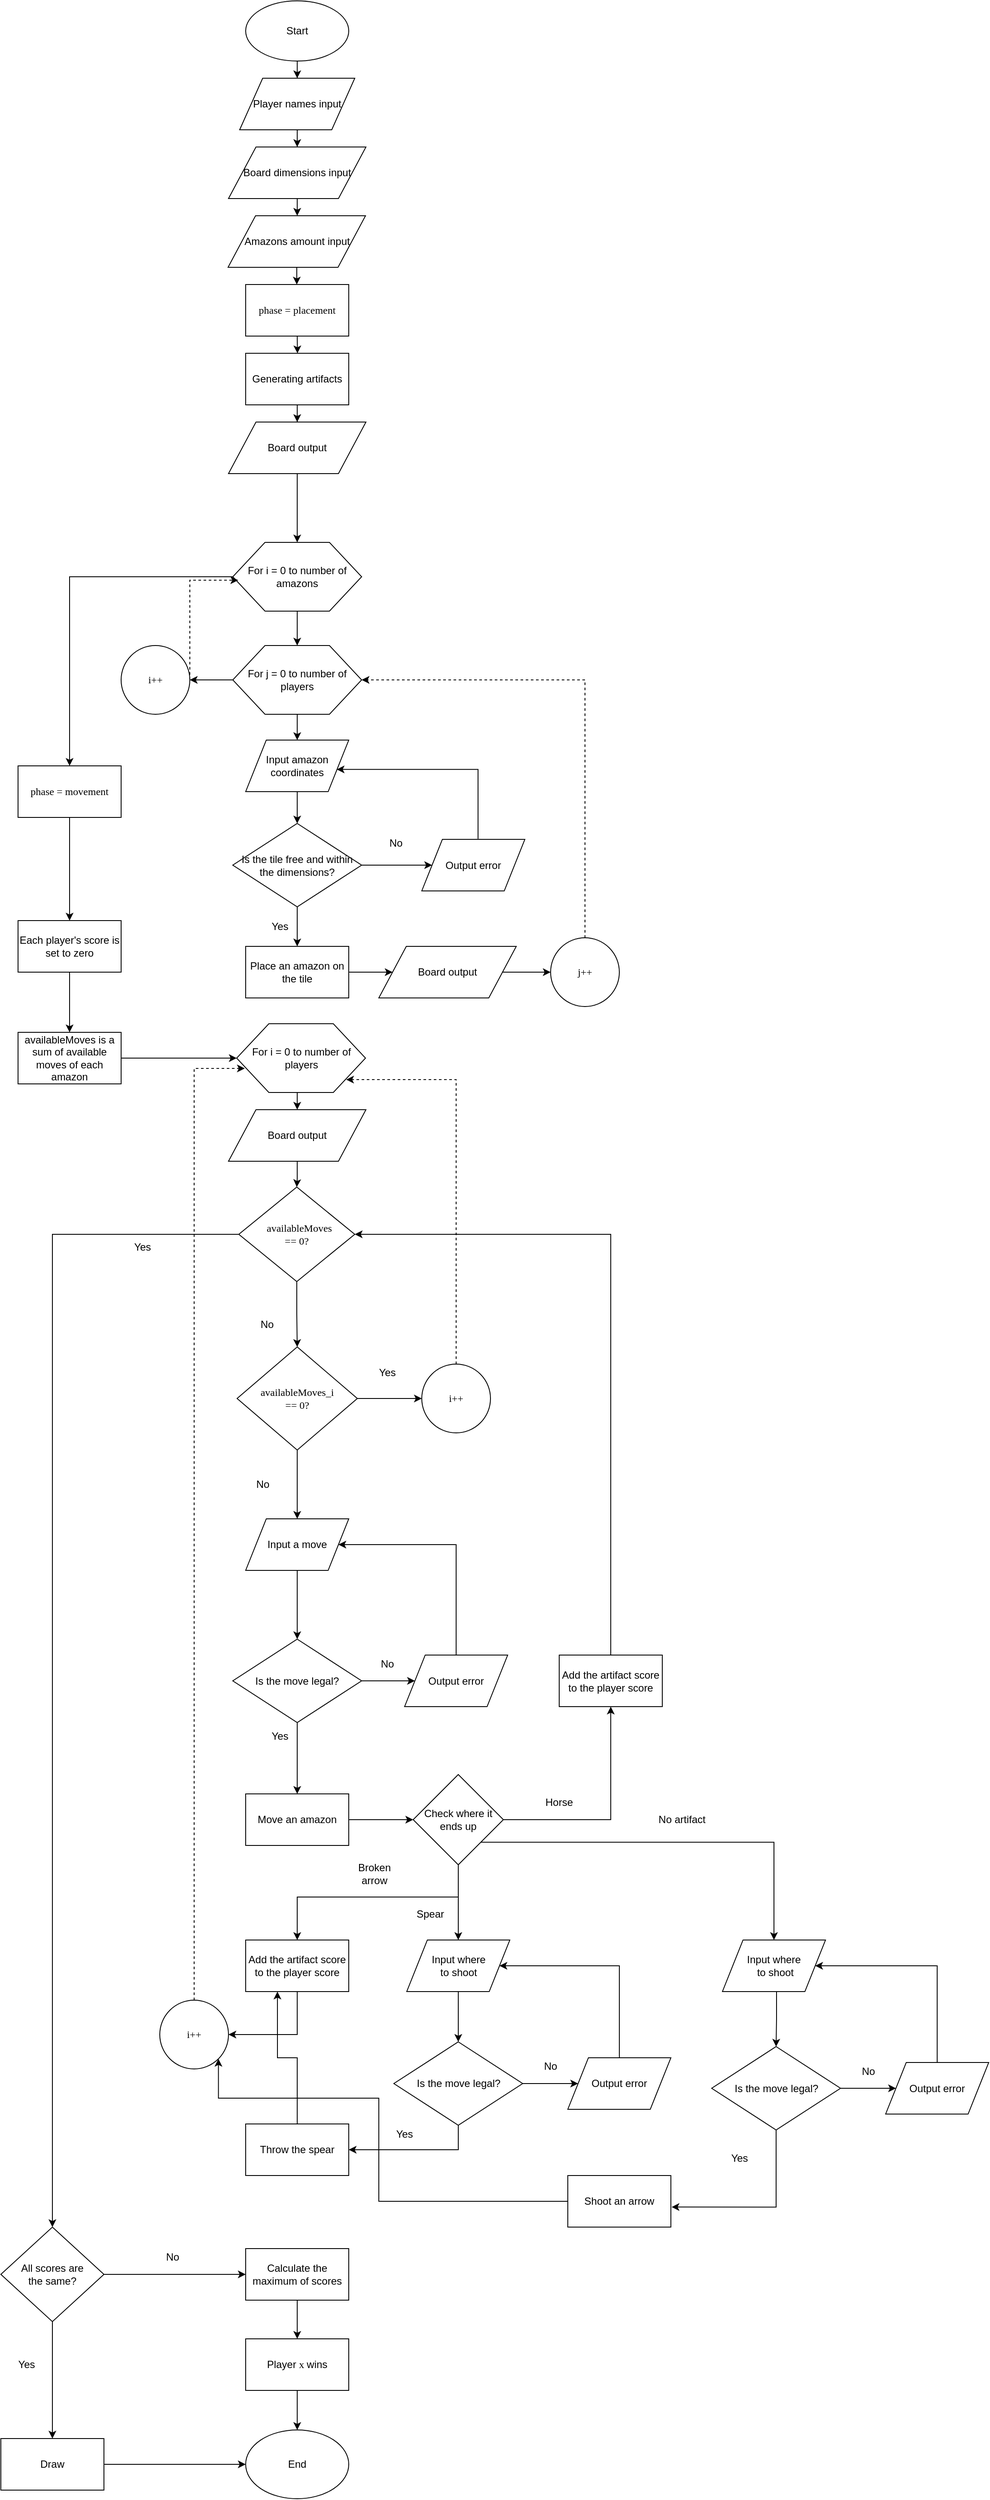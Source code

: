 <mxfile version="13.8.6" type="device"><diagram id="uFYhtCNyG_aPIKrNWhWd" name="Page-1"><mxGraphModel dx="1422" dy="762" grid="1" gridSize="10" guides="1" tooltips="1" connect="1" arrows="1" fold="1" page="1" pageScale="1" pageWidth="1169" pageHeight="1654" math="0" shadow="0"><root><mxCell id="WIyWlLk6GJQsqaUBKTNV-0"/><mxCell id="WIyWlLk6GJQsqaUBKTNV-1" parent="WIyWlLk6GJQsqaUBKTNV-0"/><mxCell id="WZxegIsQP9m9pmkFcZgt-22" style="edgeStyle=orthogonalEdgeStyle;rounded=0;orthogonalLoop=1;jettySize=auto;html=1;entryX=0.5;entryY=0;entryDx=0;entryDy=0;" parent="WIyWlLk6GJQsqaUBKTNV-1" source="WZxegIsQP9m9pmkFcZgt-0" target="WZxegIsQP9m9pmkFcZgt-7" edge="1"><mxGeometry relative="1" as="geometry"/></mxCell><mxCell id="WZxegIsQP9m9pmkFcZgt-0" value="Start" style="ellipse;whiteSpace=wrap;html=1;" parent="WIyWlLk6GJQsqaUBKTNV-1" vertex="1"><mxGeometry x="525" y="10" width="120" height="70" as="geometry"/></mxCell><mxCell id="WZxegIsQP9m9pmkFcZgt-14" style="edgeStyle=orthogonalEdgeStyle;rounded=0;orthogonalLoop=1;jettySize=auto;html=1;exitX=0.5;exitY=1;exitDx=0;exitDy=0;" parent="WIyWlLk6GJQsqaUBKTNV-1" source="WZxegIsQP9m9pmkFcZgt-7" target="WZxegIsQP9m9pmkFcZgt-15" edge="1"><mxGeometry relative="1" as="geometry"><mxPoint x="584.857" y="190" as="targetPoint"/></mxGeometry></mxCell><mxCell id="WZxegIsQP9m9pmkFcZgt-7" value="Player names input" style="shape=parallelogram;perimeter=parallelogramPerimeter;whiteSpace=wrap;html=1;" parent="WIyWlLk6GJQsqaUBKTNV-1" vertex="1"><mxGeometry x="518" y="100" width="134" height="60" as="geometry"/></mxCell><mxCell id="WZxegIsQP9m9pmkFcZgt-23" style="edgeStyle=orthogonalEdgeStyle;rounded=0;orthogonalLoop=1;jettySize=auto;html=1;" parent="WIyWlLk6GJQsqaUBKTNV-1" source="WZxegIsQP9m9pmkFcZgt-15" edge="1"><mxGeometry relative="1" as="geometry"><mxPoint x="585" y="260" as="targetPoint"/></mxGeometry></mxCell><mxCell id="WZxegIsQP9m9pmkFcZgt-15" value="Board dimensions input" style="shape=parallelogram;perimeter=parallelogramPerimeter;whiteSpace=wrap;html=1;" parent="WIyWlLk6GJQsqaUBKTNV-1" vertex="1"><mxGeometry x="505" y="180" width="160" height="60" as="geometry"/></mxCell><mxCell id="WZxegIsQP9m9pmkFcZgt-25" style="edgeStyle=orthogonalEdgeStyle;rounded=0;orthogonalLoop=1;jettySize=auto;html=1;" parent="WIyWlLk6GJQsqaUBKTNV-1" source="WZxegIsQP9m9pmkFcZgt-24" edge="1"><mxGeometry relative="1" as="geometry"><mxPoint x="584.5" y="340" as="targetPoint"/></mxGeometry></mxCell><mxCell id="WZxegIsQP9m9pmkFcZgt-24" value="Amazons amount input" style="shape=parallelogram;perimeter=parallelogramPerimeter;whiteSpace=wrap;html=1;" parent="WIyWlLk6GJQsqaUBKTNV-1" vertex="1"><mxGeometry x="504.5" y="260" width="160" height="60" as="geometry"/></mxCell><mxCell id="WZxegIsQP9m9pmkFcZgt-32" style="edgeStyle=orthogonalEdgeStyle;rounded=0;orthogonalLoop=1;jettySize=auto;html=1;exitX=0.5;exitY=1;exitDx=0;exitDy=0;" parent="WIyWlLk6GJQsqaUBKTNV-1" source="WZxegIsQP9m9pmkFcZgt-27" edge="1"><mxGeometry relative="1" as="geometry"><mxPoint x="585.286" y="420" as="targetPoint"/></mxGeometry></mxCell><mxCell id="WZxegIsQP9m9pmkFcZgt-27" value="&lt;font face=&quot;Lucida Console&quot;&gt;phase = placement&lt;/font&gt;" style="rounded=0;whiteSpace=wrap;html=1;" parent="WIyWlLk6GJQsqaUBKTNV-1" vertex="1"><mxGeometry x="525" y="340" width="120" height="60" as="geometry"/></mxCell><mxCell id="WZxegIsQP9m9pmkFcZgt-59" style="edgeStyle=orthogonalEdgeStyle;rounded=0;orthogonalLoop=1;jettySize=auto;html=1;entryX=0.5;entryY=0;entryDx=0;entryDy=0;" parent="WIyWlLk6GJQsqaUBKTNV-1" target="WZxegIsQP9m9pmkFcZgt-62" edge="1"><mxGeometry relative="1" as="geometry"><mxPoint x="320" y="1136" as="targetPoint"/><mxPoint x="510" y="680" as="sourcePoint"/><Array as="points"><mxPoint x="320" y="680"/></Array></mxGeometry></mxCell><mxCell id="WZxegIsQP9m9pmkFcZgt-43" style="edgeStyle=orthogonalEdgeStyle;rounded=0;orthogonalLoop=1;jettySize=auto;html=1;" parent="WIyWlLk6GJQsqaUBKTNV-1" source="WZxegIsQP9m9pmkFcZgt-41" edge="1"><mxGeometry relative="1" as="geometry"><mxPoint x="585" y="870" as="targetPoint"/></mxGeometry></mxCell><mxCell id="WZxegIsQP9m9pmkFcZgt-111" value="" style="edgeStyle=orthogonalEdgeStyle;rounded=0;orthogonalLoop=1;jettySize=auto;html=1;" parent="WIyWlLk6GJQsqaUBKTNV-1" source="WZxegIsQP9m9pmkFcZgt-41" edge="1"><mxGeometry relative="1" as="geometry"><mxPoint x="460" y="800" as="targetPoint"/></mxGeometry></mxCell><mxCell id="WZxegIsQP9m9pmkFcZgt-41" value="For j = 0 to number of players" style="shape=hexagon;perimeter=hexagonPerimeter2;whiteSpace=wrap;html=1;" parent="WIyWlLk6GJQsqaUBKTNV-1" vertex="1"><mxGeometry x="510" y="760" width="150" height="80" as="geometry"/></mxCell><mxCell id="WZxegIsQP9m9pmkFcZgt-48" value="" style="edgeStyle=orthogonalEdgeStyle;rounded=0;orthogonalLoop=1;jettySize=auto;html=1;" parent="WIyWlLk6GJQsqaUBKTNV-1" source="WZxegIsQP9m9pmkFcZgt-44" target="WZxegIsQP9m9pmkFcZgt-47" edge="1"><mxGeometry relative="1" as="geometry"/></mxCell><mxCell id="WZxegIsQP9m9pmkFcZgt-44" value="Input amazon coordinates" style="shape=parallelogram;perimeter=parallelogramPerimeter;whiteSpace=wrap;html=1;" parent="WIyWlLk6GJQsqaUBKTNV-1" vertex="1"><mxGeometry x="525" y="870" width="120" height="60" as="geometry"/></mxCell><mxCell id="WZxegIsQP9m9pmkFcZgt-69" style="edgeStyle=orthogonalEdgeStyle;rounded=0;orthogonalLoop=1;jettySize=auto;html=1;exitX=0.5;exitY=1;exitDx=0;exitDy=0;entryX=0.5;entryY=0;entryDx=0;entryDy=0;" parent="WIyWlLk6GJQsqaUBKTNV-1" source="WZxegIsQP9m9pmkFcZgt-47" target="WZxegIsQP9m9pmkFcZgt-57" edge="1"><mxGeometry relative="1" as="geometry"/></mxCell><mxCell id="WZxegIsQP9m9pmkFcZgt-70" style="edgeStyle=orthogonalEdgeStyle;rounded=0;orthogonalLoop=1;jettySize=auto;html=1;" parent="WIyWlLk6GJQsqaUBKTNV-1" source="WZxegIsQP9m9pmkFcZgt-47" target="WZxegIsQP9m9pmkFcZgt-50" edge="1"><mxGeometry relative="1" as="geometry"/></mxCell><mxCell id="WZxegIsQP9m9pmkFcZgt-47" value="Is the tile free and within the dimensions?" style="rhombus;whiteSpace=wrap;html=1;" parent="WIyWlLk6GJQsqaUBKTNV-1" vertex="1"><mxGeometry x="510" y="967" width="150" height="97" as="geometry"/></mxCell><mxCell id="WZxegIsQP9m9pmkFcZgt-51" style="edgeStyle=orthogonalEdgeStyle;rounded=0;orthogonalLoop=1;jettySize=auto;html=1;entryX=0.883;entryY=0.569;entryDx=0;entryDy=0;entryPerimeter=0;exitX=0.546;exitY=-0.01;exitDx=0;exitDy=0;exitPerimeter=0;" parent="WIyWlLk6GJQsqaUBKTNV-1" source="WZxegIsQP9m9pmkFcZgt-50" target="WZxegIsQP9m9pmkFcZgt-44" edge="1"><mxGeometry relative="1" as="geometry"><mxPoint x="720" y="900" as="targetPoint"/><Array as="points"><mxPoint x="796" y="904"/></Array></mxGeometry></mxCell><mxCell id="WZxegIsQP9m9pmkFcZgt-50" value="Output error" style="shape=parallelogram;perimeter=parallelogramPerimeter;whiteSpace=wrap;html=1;" parent="WIyWlLk6GJQsqaUBKTNV-1" vertex="1"><mxGeometry x="730" y="985.5" width="120" height="60" as="geometry"/></mxCell><mxCell id="WZxegIsQP9m9pmkFcZgt-55" value="No" style="text;html=1;strokeColor=none;fillColor=none;align=center;verticalAlign=middle;whiteSpace=wrap;rounded=0;" parent="WIyWlLk6GJQsqaUBKTNV-1" vertex="1"><mxGeometry x="680" y="980" width="40" height="20" as="geometry"/></mxCell><mxCell id="WZxegIsQP9m9pmkFcZgt-56" value="Yes" style="text;html=1;strokeColor=none;fillColor=none;align=center;verticalAlign=middle;whiteSpace=wrap;rounded=0;" parent="WIyWlLk6GJQsqaUBKTNV-1" vertex="1"><mxGeometry x="545" y="1077" width="40" height="20" as="geometry"/></mxCell><mxCell id="WZxegIsQP9m9pmkFcZgt-106" value="" style="edgeStyle=orthogonalEdgeStyle;rounded=0;orthogonalLoop=1;jettySize=auto;html=1;entryX=0;entryY=0.5;entryDx=0;entryDy=0;" parent="WIyWlLk6GJQsqaUBKTNV-1" source="WZxegIsQP9m9pmkFcZgt-57" target="zHnTXZOLZGrVwpTC3Gv4-2" edge="1"><mxGeometry relative="1" as="geometry"><mxPoint x="725" y="1140" as="targetPoint"/></mxGeometry></mxCell><mxCell id="WZxegIsQP9m9pmkFcZgt-57" value="Place an amazon on the tile" style="rounded=0;whiteSpace=wrap;html=1;" parent="WIyWlLk6GJQsqaUBKTNV-1" vertex="1"><mxGeometry x="525" y="1110" width="120" height="60" as="geometry"/></mxCell><mxCell id="_tPRwOLbhQMfRzoPDLQu-100" style="edgeStyle=orthogonalEdgeStyle;rounded=0;orthogonalLoop=1;jettySize=auto;html=1;exitX=0.5;exitY=1;exitDx=0;exitDy=0;entryX=0.5;entryY=0;entryDx=0;entryDy=0;" parent="WIyWlLk6GJQsqaUBKTNV-1" source="WZxegIsQP9m9pmkFcZgt-62" target="_tPRwOLbhQMfRzoPDLQu-97" edge="1"><mxGeometry relative="1" as="geometry"/></mxCell><mxCell id="WZxegIsQP9m9pmkFcZgt-62" value="&lt;font face=&quot;Lucida Console&quot;&gt;phase = movement&lt;/font&gt;" style="rounded=0;whiteSpace=wrap;html=1;" parent="WIyWlLk6GJQsqaUBKTNV-1" vertex="1"><mxGeometry x="260" y="900" width="120" height="60" as="geometry"/></mxCell><mxCell id="WZxegIsQP9m9pmkFcZgt-97" value="" style="edgeStyle=orthogonalEdgeStyle;rounded=0;orthogonalLoop=1;jettySize=auto;html=1;entryX=0.5;entryY=0;entryDx=0;entryDy=0;" parent="WIyWlLk6GJQsqaUBKTNV-1" source="WZxegIsQP9m9pmkFcZgt-93" target="zHnTXZOLZGrVwpTC3Gv4-0" edge="1"><mxGeometry relative="1" as="geometry"/></mxCell><mxCell id="WZxegIsQP9m9pmkFcZgt-93" value="Generating artifacts" style="rounded=0;whiteSpace=wrap;html=1;" parent="WIyWlLk6GJQsqaUBKTNV-1" vertex="1"><mxGeometry x="525" y="420" width="120" height="60" as="geometry"/></mxCell><mxCell id="WZxegIsQP9m9pmkFcZgt-98" value="" style="edgeStyle=orthogonalEdgeStyle;rounded=0;orthogonalLoop=1;jettySize=auto;html=1;" parent="WIyWlLk6GJQsqaUBKTNV-1" source="WZxegIsQP9m9pmkFcZgt-95" target="WZxegIsQP9m9pmkFcZgt-41" edge="1"><mxGeometry relative="1" as="geometry"/></mxCell><mxCell id="WZxegIsQP9m9pmkFcZgt-95" value="For i = 0 to number of amazons" style="shape=hexagon;perimeter=hexagonPerimeter2;whiteSpace=wrap;html=1;" parent="WIyWlLk6GJQsqaUBKTNV-1" vertex="1"><mxGeometry x="510" y="640" width="150" height="80" as="geometry"/></mxCell><mxCell id="WZxegIsQP9m9pmkFcZgt-107" style="edgeStyle=orthogonalEdgeStyle;rounded=0;orthogonalLoop=1;jettySize=auto;html=1;entryX=1;entryY=0.5;entryDx=0;entryDy=0;dashed=1;" parent="WIyWlLk6GJQsqaUBKTNV-1" source="WZxegIsQP9m9pmkFcZgt-104" target="WZxegIsQP9m9pmkFcZgt-41" edge="1"><mxGeometry relative="1" as="geometry"><Array as="points"><mxPoint x="920" y="800"/></Array></mxGeometry></mxCell><mxCell id="WZxegIsQP9m9pmkFcZgt-104" value="&lt;font face=&quot;Lucida Console&quot;&gt;j++&lt;/font&gt;" style="ellipse;whiteSpace=wrap;html=1;aspect=fixed;" parent="WIyWlLk6GJQsqaUBKTNV-1" vertex="1"><mxGeometry x="880" y="1100" width="80" height="80" as="geometry"/></mxCell><mxCell id="WZxegIsQP9m9pmkFcZgt-114" style="edgeStyle=orthogonalEdgeStyle;rounded=0;orthogonalLoop=1;jettySize=auto;html=1;entryX=0.042;entryY=0.55;entryDx=0;entryDy=0;entryPerimeter=0;dashed=1;" parent="WIyWlLk6GJQsqaUBKTNV-1" source="WZxegIsQP9m9pmkFcZgt-112" target="WZxegIsQP9m9pmkFcZgt-95" edge="1"><mxGeometry relative="1" as="geometry"><Array as="points"><mxPoint x="460" y="684"/></Array></mxGeometry></mxCell><mxCell id="WZxegIsQP9m9pmkFcZgt-112" value="&lt;font face=&quot;Lucida Console&quot;&gt;i++&lt;/font&gt;" style="ellipse;whiteSpace=wrap;html=1;aspect=fixed;" parent="WIyWlLk6GJQsqaUBKTNV-1" vertex="1"><mxGeometry x="380" y="760" width="80" height="80" as="geometry"/></mxCell><mxCell id="_tPRwOLbhQMfRzoPDLQu-10" value="" style="edgeStyle=orthogonalEdgeStyle;rounded=0;orthogonalLoop=1;jettySize=auto;html=1;entryX=0;entryY=0.5;entryDx=0;entryDy=0;" parent="WIyWlLk6GJQsqaUBKTNV-1" source="_tPRwOLbhQMfRzoPDLQu-3" target="_tPRwOLbhQMfRzoPDLQu-27" edge="1"><mxGeometry relative="1" as="geometry"><mxPoint x="320" y="1480" as="targetPoint"/></mxGeometry></mxCell><mxCell id="_tPRwOLbhQMfRzoPDLQu-3" value="availableMoves is a sum of available moves of each amazon" style="rounded=0;whiteSpace=wrap;html=1;" parent="WIyWlLk6GJQsqaUBKTNV-1" vertex="1"><mxGeometry x="260" y="1210" width="120" height="60" as="geometry"/></mxCell><mxCell id="_tPRwOLbhQMfRzoPDLQu-21" value="End" style="ellipse;whiteSpace=wrap;html=1;" parent="WIyWlLk6GJQsqaUBKTNV-1" vertex="1"><mxGeometry x="525" y="2836" width="120" height="80" as="geometry"/></mxCell><mxCell id="zHnTXZOLZGrVwpTC3Gv4-11" style="edgeStyle=orthogonalEdgeStyle;rounded=0;orthogonalLoop=1;jettySize=auto;html=1;entryX=0.5;entryY=0;entryDx=0;entryDy=0;" parent="WIyWlLk6GJQsqaUBKTNV-1" source="_tPRwOLbhQMfRzoPDLQu-27" target="zHnTXZOLZGrVwpTC3Gv4-4" edge="1"><mxGeometry relative="1" as="geometry"><Array as="points"><mxPoint x="585" y="1280"/></Array></mxGeometry></mxCell><mxCell id="_tPRwOLbhQMfRzoPDLQu-27" value="For i = 0 to number of players" style="shape=hexagon;perimeter=hexagonPerimeter2;whiteSpace=wrap;html=1;" parent="WIyWlLk6GJQsqaUBKTNV-1" vertex="1"><mxGeometry x="514.5" y="1200" width="150" height="80" as="geometry"/></mxCell><mxCell id="_tPRwOLbhQMfRzoPDLQu-36" value="" style="edgeStyle=orthogonalEdgeStyle;rounded=0;orthogonalLoop=1;jettySize=auto;html=1;entryX=0;entryY=0.5;entryDx=0;entryDy=0;" parent="WIyWlLk6GJQsqaUBKTNV-1" source="_tPRwOLbhQMfRzoPDLQu-33" target="_tPRwOLbhQMfRzoPDLQu-38" edge="1"><mxGeometry relative="1" as="geometry"><mxPoint x="735" y="1616" as="targetPoint"/></mxGeometry></mxCell><mxCell id="_tPRwOLbhQMfRzoPDLQu-41" value="" style="edgeStyle=orthogonalEdgeStyle;rounded=0;orthogonalLoop=1;jettySize=auto;html=1;" parent="WIyWlLk6GJQsqaUBKTNV-1" source="_tPRwOLbhQMfRzoPDLQu-33" target="_tPRwOLbhQMfRzoPDLQu-42" edge="1"><mxGeometry relative="1" as="geometry"><mxPoint x="585" y="1756" as="targetPoint"/></mxGeometry></mxCell><mxCell id="_tPRwOLbhQMfRzoPDLQu-33" value="&lt;font face=&quot;Lucida Console&quot;&gt;availableMoves_i&lt;br&gt;== 0?&lt;/font&gt;" style="rhombus;whiteSpace=wrap;html=1;" parent="WIyWlLk6GJQsqaUBKTNV-1" vertex="1"><mxGeometry x="515" y="1576" width="140" height="120" as="geometry"/></mxCell><mxCell id="_tPRwOLbhQMfRzoPDLQu-39" style="edgeStyle=orthogonalEdgeStyle;rounded=0;orthogonalLoop=1;jettySize=auto;html=1;exitX=0.5;exitY=0;exitDx=0;exitDy=0;dashed=1;entryX=0.85;entryY=0.813;entryDx=0;entryDy=0;entryPerimeter=0;" parent="WIyWlLk6GJQsqaUBKTNV-1" source="_tPRwOLbhQMfRzoPDLQu-38" target="_tPRwOLbhQMfRzoPDLQu-27" edge="1"><mxGeometry relative="1" as="geometry"><mxPoint x="770" y="1230" as="targetPoint"/><Array as="points"><mxPoint x="770" y="1265"/></Array></mxGeometry></mxCell><mxCell id="_tPRwOLbhQMfRzoPDLQu-38" value="&lt;font face=&quot;Lucida Console&quot;&gt;i++&lt;/font&gt;" style="ellipse;whiteSpace=wrap;html=1;aspect=fixed;" parent="WIyWlLk6GJQsqaUBKTNV-1" vertex="1"><mxGeometry x="730" y="1596" width="80" height="80" as="geometry"/></mxCell><mxCell id="_tPRwOLbhQMfRzoPDLQu-55" value="" style="edgeStyle=orthogonalEdgeStyle;rounded=0;orthogonalLoop=1;jettySize=auto;html=1;" parent="WIyWlLk6GJQsqaUBKTNV-1" source="_tPRwOLbhQMfRzoPDLQu-42" target="_tPRwOLbhQMfRzoPDLQu-48" edge="1"><mxGeometry relative="1" as="geometry"/></mxCell><mxCell id="_tPRwOLbhQMfRzoPDLQu-42" value="Input a move" style="shape=parallelogram;perimeter=parallelogramPerimeter;whiteSpace=wrap;html=1;" parent="WIyWlLk6GJQsqaUBKTNV-1" vertex="1"><mxGeometry x="525" y="1776" width="120" height="60" as="geometry"/></mxCell><mxCell id="_tPRwOLbhQMfRzoPDLQu-44" value="Yes" style="text;html=1;strokeColor=none;fillColor=none;align=center;verticalAlign=middle;whiteSpace=wrap;rounded=0;" parent="WIyWlLk6GJQsqaUBKTNV-1" vertex="1"><mxGeometry x="670" y="1596" width="40" height="20" as="geometry"/></mxCell><mxCell id="_tPRwOLbhQMfRzoPDLQu-45" value="No" style="text;html=1;strokeColor=none;fillColor=none;align=center;verticalAlign=middle;whiteSpace=wrap;rounded=0;" parent="WIyWlLk6GJQsqaUBKTNV-1" vertex="1"><mxGeometry x="525" y="1726" width="40" height="20" as="geometry"/></mxCell><mxCell id="_tPRwOLbhQMfRzoPDLQu-46" style="edgeStyle=orthogonalEdgeStyle;rounded=0;orthogonalLoop=1;jettySize=auto;html=1;exitX=0.5;exitY=1;exitDx=0;exitDy=0;entryX=0.5;entryY=0;entryDx=0;entryDy=0;" parent="WIyWlLk6GJQsqaUBKTNV-1" source="_tPRwOLbhQMfRzoPDLQu-48" target="_tPRwOLbhQMfRzoPDLQu-53" edge="1"><mxGeometry relative="1" as="geometry"/></mxCell><mxCell id="_tPRwOLbhQMfRzoPDLQu-47" style="edgeStyle=orthogonalEdgeStyle;rounded=0;orthogonalLoop=1;jettySize=auto;html=1;" parent="WIyWlLk6GJQsqaUBKTNV-1" source="_tPRwOLbhQMfRzoPDLQu-48" target="_tPRwOLbhQMfRzoPDLQu-49" edge="1"><mxGeometry relative="1" as="geometry"/></mxCell><mxCell id="_tPRwOLbhQMfRzoPDLQu-48" value="Is the move legal?" style="rhombus;whiteSpace=wrap;html=1;" parent="WIyWlLk6GJQsqaUBKTNV-1" vertex="1"><mxGeometry x="510" y="1916" width="150" height="97" as="geometry"/></mxCell><mxCell id="_tPRwOLbhQMfRzoPDLQu-56" style="edgeStyle=orthogonalEdgeStyle;rounded=0;orthogonalLoop=1;jettySize=auto;html=1;exitX=0.5;exitY=0;exitDx=0;exitDy=0;entryX=1;entryY=0.5;entryDx=0;entryDy=0;" parent="WIyWlLk6GJQsqaUBKTNV-1" source="_tPRwOLbhQMfRzoPDLQu-49" target="_tPRwOLbhQMfRzoPDLQu-42" edge="1"><mxGeometry relative="1" as="geometry"><Array as="points"><mxPoint x="770" y="1806"/></Array></mxGeometry></mxCell><mxCell id="_tPRwOLbhQMfRzoPDLQu-49" value="Output error" style="shape=parallelogram;perimeter=parallelogramPerimeter;whiteSpace=wrap;html=1;" parent="WIyWlLk6GJQsqaUBKTNV-1" vertex="1"><mxGeometry x="710" y="1934.5" width="120" height="60" as="geometry"/></mxCell><mxCell id="_tPRwOLbhQMfRzoPDLQu-50" value="No" style="text;html=1;strokeColor=none;fillColor=none;align=center;verticalAlign=middle;whiteSpace=wrap;rounded=0;" parent="WIyWlLk6GJQsqaUBKTNV-1" vertex="1"><mxGeometry x="670" y="1934.5" width="40" height="20" as="geometry"/></mxCell><mxCell id="_tPRwOLbhQMfRzoPDLQu-51" value="Yes" style="text;html=1;strokeColor=none;fillColor=none;align=center;verticalAlign=middle;whiteSpace=wrap;rounded=0;" parent="WIyWlLk6GJQsqaUBKTNV-1" vertex="1"><mxGeometry x="545" y="2019" width="40" height="20" as="geometry"/></mxCell><mxCell id="_tPRwOLbhQMfRzoPDLQu-52" value="" style="edgeStyle=orthogonalEdgeStyle;rounded=0;orthogonalLoop=1;jettySize=auto;html=1;entryX=0;entryY=0.5;entryDx=0;entryDy=0;" parent="WIyWlLk6GJQsqaUBKTNV-1" source="_tPRwOLbhQMfRzoPDLQu-53" target="_tPRwOLbhQMfRzoPDLQu-57" edge="1"><mxGeometry relative="1" as="geometry"><mxPoint x="720" y="2126" as="targetPoint"/></mxGeometry></mxCell><mxCell id="_tPRwOLbhQMfRzoPDLQu-53" value="Move an amazon" style="rounded=0;whiteSpace=wrap;html=1;" parent="WIyWlLk6GJQsqaUBKTNV-1" vertex="1"><mxGeometry x="525" y="2096" width="120" height="60" as="geometry"/></mxCell><mxCell id="_tPRwOLbhQMfRzoPDLQu-61" style="edgeStyle=orthogonalEdgeStyle;rounded=0;orthogonalLoop=1;jettySize=auto;html=1;exitX=1;exitY=0.5;exitDx=0;exitDy=0;" parent="WIyWlLk6GJQsqaUBKTNV-1" source="_tPRwOLbhQMfRzoPDLQu-57" target="_tPRwOLbhQMfRzoPDLQu-62" edge="1"><mxGeometry relative="1" as="geometry"><mxPoint x="900" y="2026" as="targetPoint"/></mxGeometry></mxCell><mxCell id="_tPRwOLbhQMfRzoPDLQu-65" style="edgeStyle=orthogonalEdgeStyle;rounded=0;orthogonalLoop=1;jettySize=auto;html=1;exitX=0.5;exitY=1;exitDx=0;exitDy=0;entryX=0.5;entryY=0;entryDx=0;entryDy=0;" parent="WIyWlLk6GJQsqaUBKTNV-1" source="_tPRwOLbhQMfRzoPDLQu-57" target="_tPRwOLbhQMfRzoPDLQu-66" edge="1"><mxGeometry relative="1" as="geometry"><mxPoint x="560" y="2227" as="targetPoint"/><Array as="points"><mxPoint x="773" y="2216"/><mxPoint x="585" y="2216"/></Array></mxGeometry></mxCell><mxCell id="_tPRwOLbhQMfRzoPDLQu-72" style="edgeStyle=orthogonalEdgeStyle;rounded=0;orthogonalLoop=1;jettySize=auto;html=1;exitX=0.5;exitY=1;exitDx=0;exitDy=0;entryX=0.5;entryY=0;entryDx=0;entryDy=0;" parent="WIyWlLk6GJQsqaUBKTNV-1" source="_tPRwOLbhQMfRzoPDLQu-57" target="_tPRwOLbhQMfRzoPDLQu-80" edge="1"><mxGeometry relative="1" as="geometry"><mxPoint x="772.5" y="2266" as="targetPoint"/></mxGeometry></mxCell><mxCell id="_tPRwOLbhQMfRzoPDLQu-89" style="edgeStyle=orthogonalEdgeStyle;rounded=0;orthogonalLoop=1;jettySize=auto;html=1;exitX=1;exitY=1;exitDx=0;exitDy=0;entryX=0.5;entryY=0;entryDx=0;entryDy=0;" parent="WIyWlLk6GJQsqaUBKTNV-1" source="_tPRwOLbhQMfRzoPDLQu-57" target="_tPRwOLbhQMfRzoPDLQu-107" edge="1"><mxGeometry relative="1" as="geometry"><mxPoint x="1140" y="2266" as="targetPoint"/><Array as="points"><mxPoint x="1140" y="2152"/></Array></mxGeometry></mxCell><mxCell id="_tPRwOLbhQMfRzoPDLQu-57" value="Check where it ends up" style="rhombus;whiteSpace=wrap;html=1;" parent="WIyWlLk6GJQsqaUBKTNV-1" vertex="1"><mxGeometry x="720" y="2073.5" width="105" height="105" as="geometry"/></mxCell><mxCell id="_tPRwOLbhQMfRzoPDLQu-60" value="Horse" style="text;html=1;strokeColor=none;fillColor=none;align=center;verticalAlign=middle;whiteSpace=wrap;rounded=0;" parent="WIyWlLk6GJQsqaUBKTNV-1" vertex="1"><mxGeometry x="870" y="2096" width="40" height="20" as="geometry"/></mxCell><mxCell id="_tPRwOLbhQMfRzoPDLQu-63" style="edgeStyle=orthogonalEdgeStyle;rounded=0;orthogonalLoop=1;jettySize=auto;html=1;exitX=0.5;exitY=0;exitDx=0;exitDy=0;entryX=1;entryY=0.5;entryDx=0;entryDy=0;" parent="WIyWlLk6GJQsqaUBKTNV-1" source="_tPRwOLbhQMfRzoPDLQu-62" target="_tPRwOLbhQMfRzoPDLQu-96" edge="1"><mxGeometry relative="1" as="geometry"><Array as="points"><mxPoint x="950" y="1445"/></Array></mxGeometry></mxCell><mxCell id="_tPRwOLbhQMfRzoPDLQu-62" value="Add the artifact score to the player score" style="rounded=0;whiteSpace=wrap;html=1;" parent="WIyWlLk6GJQsqaUBKTNV-1" vertex="1"><mxGeometry x="890" y="1934.5" width="120" height="60" as="geometry"/></mxCell><mxCell id="_tPRwOLbhQMfRzoPDLQu-69" style="edgeStyle=orthogonalEdgeStyle;rounded=0;orthogonalLoop=1;jettySize=auto;html=1;exitX=0.5;exitY=1;exitDx=0;exitDy=0;entryX=1;entryY=0.5;entryDx=0;entryDy=0;" parent="WIyWlLk6GJQsqaUBKTNV-1" source="_tPRwOLbhQMfRzoPDLQu-66" target="_tPRwOLbhQMfRzoPDLQu-68" edge="1"><mxGeometry relative="1" as="geometry"><Array as="points"><mxPoint x="585" y="2376"/></Array></mxGeometry></mxCell><mxCell id="_tPRwOLbhQMfRzoPDLQu-66" value="Add the artifact score to the player score" style="rounded=0;whiteSpace=wrap;html=1;" parent="WIyWlLk6GJQsqaUBKTNV-1" vertex="1"><mxGeometry x="525" y="2266" width="120" height="60" as="geometry"/></mxCell><mxCell id="_tPRwOLbhQMfRzoPDLQu-67" value="Broken arrow" style="text;html=1;strokeColor=none;fillColor=none;align=center;verticalAlign=middle;whiteSpace=wrap;rounded=0;" parent="WIyWlLk6GJQsqaUBKTNV-1" vertex="1"><mxGeometry x="655" y="2178.5" width="40" height="20" as="geometry"/></mxCell><mxCell id="_tPRwOLbhQMfRzoPDLQu-70" style="edgeStyle=orthogonalEdgeStyle;rounded=0;orthogonalLoop=1;jettySize=auto;html=1;exitX=0.5;exitY=0;exitDx=0;exitDy=0;entryX=0.063;entryY=0.65;entryDx=0;entryDy=0;dashed=1;entryPerimeter=0;" parent="WIyWlLk6GJQsqaUBKTNV-1" source="_tPRwOLbhQMfRzoPDLQu-68" target="_tPRwOLbhQMfRzoPDLQu-27" edge="1"><mxGeometry relative="1" as="geometry"><Array as="points"><mxPoint x="465" y="1252"/></Array></mxGeometry></mxCell><mxCell id="_tPRwOLbhQMfRzoPDLQu-68" value="&lt;font face=&quot;Lucida Console&quot;&gt;i++&lt;/font&gt;" style="ellipse;whiteSpace=wrap;html=1;aspect=fixed;" parent="WIyWlLk6GJQsqaUBKTNV-1" vertex="1"><mxGeometry x="425" y="2336" width="80" height="80" as="geometry"/></mxCell><mxCell id="_tPRwOLbhQMfRzoPDLQu-73" value="Spear" style="text;html=1;strokeColor=none;fillColor=none;align=center;verticalAlign=middle;whiteSpace=wrap;rounded=0;" parent="WIyWlLk6GJQsqaUBKTNV-1" vertex="1"><mxGeometry x="720" y="2226" width="40" height="20" as="geometry"/></mxCell><mxCell id="_tPRwOLbhQMfRzoPDLQu-75" style="edgeStyle=orthogonalEdgeStyle;rounded=0;orthogonalLoop=1;jettySize=auto;html=1;" parent="WIyWlLk6GJQsqaUBKTNV-1" source="_tPRwOLbhQMfRzoPDLQu-76" target="_tPRwOLbhQMfRzoPDLQu-77" edge="1"><mxGeometry relative="1" as="geometry"/></mxCell><mxCell id="_tPRwOLbhQMfRzoPDLQu-87" style="edgeStyle=orthogonalEdgeStyle;rounded=0;orthogonalLoop=1;jettySize=auto;html=1;exitX=0.5;exitY=1;exitDx=0;exitDy=0;" parent="WIyWlLk6GJQsqaUBKTNV-1" source="_tPRwOLbhQMfRzoPDLQu-76" target="_tPRwOLbhQMfRzoPDLQu-86" edge="1"><mxGeometry relative="1" as="geometry"/></mxCell><mxCell id="_tPRwOLbhQMfRzoPDLQu-76" value="Is the move legal?" style="rhombus;whiteSpace=wrap;html=1;" parent="WIyWlLk6GJQsqaUBKTNV-1" vertex="1"><mxGeometry x="697.5" y="2384.5" width="150" height="97" as="geometry"/></mxCell><mxCell id="_tPRwOLbhQMfRzoPDLQu-84" style="edgeStyle=orthogonalEdgeStyle;rounded=0;orthogonalLoop=1;jettySize=auto;html=1;exitX=0.5;exitY=0;exitDx=0;exitDy=0;entryX=1;entryY=0.5;entryDx=0;entryDy=0;" parent="WIyWlLk6GJQsqaUBKTNV-1" source="_tPRwOLbhQMfRzoPDLQu-77" target="_tPRwOLbhQMfRzoPDLQu-80" edge="1"><mxGeometry relative="1" as="geometry"><Array as="points"><mxPoint x="960" y="2296"/></Array></mxGeometry></mxCell><mxCell id="_tPRwOLbhQMfRzoPDLQu-77" value="Output error" style="shape=parallelogram;perimeter=parallelogramPerimeter;whiteSpace=wrap;html=1;" parent="WIyWlLk6GJQsqaUBKTNV-1" vertex="1"><mxGeometry x="900" y="2403" width="120" height="60" as="geometry"/></mxCell><mxCell id="_tPRwOLbhQMfRzoPDLQu-78" value="No" style="text;html=1;strokeColor=none;fillColor=none;align=center;verticalAlign=middle;whiteSpace=wrap;rounded=0;" parent="WIyWlLk6GJQsqaUBKTNV-1" vertex="1"><mxGeometry x="860" y="2403" width="40" height="20" as="geometry"/></mxCell><mxCell id="_tPRwOLbhQMfRzoPDLQu-79" value="Yes" style="text;html=1;strokeColor=none;fillColor=none;align=center;verticalAlign=middle;whiteSpace=wrap;rounded=0;" parent="WIyWlLk6GJQsqaUBKTNV-1" vertex="1"><mxGeometry x="690" y="2481.5" width="40" height="20" as="geometry"/></mxCell><mxCell id="_tPRwOLbhQMfRzoPDLQu-81" value="" style="edgeStyle=orthogonalEdgeStyle;rounded=0;orthogonalLoop=1;jettySize=auto;html=1;" parent="WIyWlLk6GJQsqaUBKTNV-1" source="_tPRwOLbhQMfRzoPDLQu-80" target="_tPRwOLbhQMfRzoPDLQu-76" edge="1"><mxGeometry relative="1" as="geometry"/></mxCell><mxCell id="_tPRwOLbhQMfRzoPDLQu-80" value="Input where &lt;br&gt;to shoot" style="shape=parallelogram;perimeter=parallelogramPerimeter;whiteSpace=wrap;html=1;" parent="WIyWlLk6GJQsqaUBKTNV-1" vertex="1"><mxGeometry x="712.5" y="2266" width="120" height="60" as="geometry"/></mxCell><mxCell id="_tPRwOLbhQMfRzoPDLQu-88" style="edgeStyle=orthogonalEdgeStyle;rounded=0;orthogonalLoop=1;jettySize=auto;html=1;exitX=0.5;exitY=0;exitDx=0;exitDy=0;entryX=0.308;entryY=1;entryDx=0;entryDy=0;entryPerimeter=0;" parent="WIyWlLk6GJQsqaUBKTNV-1" source="_tPRwOLbhQMfRzoPDLQu-86" target="_tPRwOLbhQMfRzoPDLQu-66" edge="1"><mxGeometry relative="1" as="geometry"/></mxCell><mxCell id="_tPRwOLbhQMfRzoPDLQu-86" value="Throw the spear" style="rounded=0;whiteSpace=wrap;html=1;" parent="WIyWlLk6GJQsqaUBKTNV-1" vertex="1"><mxGeometry x="525" y="2480" width="120" height="60" as="geometry"/></mxCell><mxCell id="_tPRwOLbhQMfRzoPDLQu-103" style="edgeStyle=orthogonalEdgeStyle;rounded=0;orthogonalLoop=1;jettySize=auto;html=1;exitX=0.5;exitY=1;exitDx=0;exitDy=0;entryX=0.5;entryY=0;entryDx=0;entryDy=0;" parent="WIyWlLk6GJQsqaUBKTNV-1" source="_tPRwOLbhQMfRzoPDLQu-96" target="_tPRwOLbhQMfRzoPDLQu-33" edge="1"><mxGeometry relative="1" as="geometry"/></mxCell><mxCell id="_tPRwOLbhQMfRzoPDLQu-105" style="edgeStyle=orthogonalEdgeStyle;rounded=0;orthogonalLoop=1;jettySize=auto;html=1;exitX=0;exitY=0.5;exitDx=0;exitDy=0;entryX=0.5;entryY=0;entryDx=0;entryDy=0;" parent="WIyWlLk6GJQsqaUBKTNV-1" source="_tPRwOLbhQMfRzoPDLQu-96" target="_tPRwOLbhQMfRzoPDLQu-121" edge="1"><mxGeometry relative="1" as="geometry"><mxPoint x="280" y="2600" as="targetPoint"/></mxGeometry></mxCell><mxCell id="_tPRwOLbhQMfRzoPDLQu-96" value="&lt;font face=&quot;Lucida Console&quot;&gt;&amp;nbsp; availableMoves &lt;br&gt;== 0?&lt;/font&gt;" style="rhombus;whiteSpace=wrap;html=1;" parent="WIyWlLk6GJQsqaUBKTNV-1" vertex="1"><mxGeometry x="517" y="1390" width="135" height="110" as="geometry"/></mxCell><mxCell id="_tPRwOLbhQMfRzoPDLQu-101" style="edgeStyle=orthogonalEdgeStyle;rounded=0;orthogonalLoop=1;jettySize=auto;html=1;exitX=0.5;exitY=1;exitDx=0;exitDy=0;entryX=0.5;entryY=0;entryDx=0;entryDy=0;" parent="WIyWlLk6GJQsqaUBKTNV-1" source="_tPRwOLbhQMfRzoPDLQu-97" target="_tPRwOLbhQMfRzoPDLQu-3" edge="1"><mxGeometry relative="1" as="geometry"/></mxCell><mxCell id="_tPRwOLbhQMfRzoPDLQu-97" value="Each player's score is set to zero" style="rounded=0;whiteSpace=wrap;html=1;" parent="WIyWlLk6GJQsqaUBKTNV-1" vertex="1"><mxGeometry x="260" y="1080" width="120" height="60" as="geometry"/></mxCell><mxCell id="_tPRwOLbhQMfRzoPDLQu-104" value="No" style="text;html=1;strokeColor=none;fillColor=none;align=center;verticalAlign=middle;whiteSpace=wrap;rounded=0;" parent="WIyWlLk6GJQsqaUBKTNV-1" vertex="1"><mxGeometry x="530" y="1540" width="40" height="20" as="geometry"/></mxCell><mxCell id="_tPRwOLbhQMfRzoPDLQu-106" value="Yes" style="text;html=1;strokeColor=none;fillColor=none;align=center;verticalAlign=middle;whiteSpace=wrap;rounded=0;" parent="WIyWlLk6GJQsqaUBKTNV-1" vertex="1"><mxGeometry x="385" y="1450" width="40" height="20" as="geometry"/></mxCell><mxCell id="_tPRwOLbhQMfRzoPDLQu-108" style="edgeStyle=orthogonalEdgeStyle;rounded=0;orthogonalLoop=1;jettySize=auto;html=1;exitX=0.5;exitY=1;exitDx=0;exitDy=0;entryX=0.5;entryY=0;entryDx=0;entryDy=0;" parent="WIyWlLk6GJQsqaUBKTNV-1" source="_tPRwOLbhQMfRzoPDLQu-107" target="_tPRwOLbhQMfRzoPDLQu-110" edge="1"><mxGeometry relative="1" as="geometry"><mxPoint x="1140" y="2380" as="targetPoint"/><Array as="points"><mxPoint x="1143" y="2326"/><mxPoint x="1143" y="2358"/></Array></mxGeometry></mxCell><mxCell id="_tPRwOLbhQMfRzoPDLQu-107" value="Input where&lt;br&gt;&amp;nbsp;to shoot" style="shape=parallelogram;perimeter=parallelogramPerimeter;whiteSpace=wrap;html=1;" parent="WIyWlLk6GJQsqaUBKTNV-1" vertex="1"><mxGeometry x="1080" y="2266" width="120" height="60" as="geometry"/></mxCell><mxCell id="_tPRwOLbhQMfRzoPDLQu-109" style="edgeStyle=orthogonalEdgeStyle;rounded=0;orthogonalLoop=1;jettySize=auto;html=1;" parent="WIyWlLk6GJQsqaUBKTNV-1" source="_tPRwOLbhQMfRzoPDLQu-110" target="_tPRwOLbhQMfRzoPDLQu-111" edge="1"><mxGeometry relative="1" as="geometry"/></mxCell><mxCell id="_tPRwOLbhQMfRzoPDLQu-119" style="edgeStyle=orthogonalEdgeStyle;rounded=0;orthogonalLoop=1;jettySize=auto;html=1;exitX=0.5;exitY=1;exitDx=0;exitDy=0;entryX=1.007;entryY=0.611;entryDx=0;entryDy=0;entryPerimeter=0;" parent="WIyWlLk6GJQsqaUBKTNV-1" source="_tPRwOLbhQMfRzoPDLQu-110" target="_tPRwOLbhQMfRzoPDLQu-116" edge="1"><mxGeometry relative="1" as="geometry"/></mxCell><mxCell id="_tPRwOLbhQMfRzoPDLQu-110" value="Is the move legal?" style="rhombus;whiteSpace=wrap;html=1;" parent="WIyWlLk6GJQsqaUBKTNV-1" vertex="1"><mxGeometry x="1067.5" y="2390" width="150" height="97" as="geometry"/></mxCell><mxCell id="_tPRwOLbhQMfRzoPDLQu-114" style="edgeStyle=orthogonalEdgeStyle;rounded=0;orthogonalLoop=1;jettySize=auto;html=1;exitX=0.5;exitY=0;exitDx=0;exitDy=0;entryX=1;entryY=0.5;entryDx=0;entryDy=0;" parent="WIyWlLk6GJQsqaUBKTNV-1" source="_tPRwOLbhQMfRzoPDLQu-111" target="_tPRwOLbhQMfRzoPDLQu-107" edge="1"><mxGeometry relative="1" as="geometry"><Array as="points"><mxPoint x="1330" y="2296"/></Array></mxGeometry></mxCell><mxCell id="_tPRwOLbhQMfRzoPDLQu-111" value="Output error" style="shape=parallelogram;perimeter=parallelogramPerimeter;whiteSpace=wrap;html=1;" parent="WIyWlLk6GJQsqaUBKTNV-1" vertex="1"><mxGeometry x="1270" y="2408.5" width="120" height="60" as="geometry"/></mxCell><mxCell id="_tPRwOLbhQMfRzoPDLQu-112" value="No" style="text;html=1;strokeColor=none;fillColor=none;align=center;verticalAlign=middle;whiteSpace=wrap;rounded=0;" parent="WIyWlLk6GJQsqaUBKTNV-1" vertex="1"><mxGeometry x="1230" y="2408.5" width="40" height="20" as="geometry"/></mxCell><mxCell id="_tPRwOLbhQMfRzoPDLQu-113" value="Yes" style="text;html=1;strokeColor=none;fillColor=none;align=center;verticalAlign=middle;whiteSpace=wrap;rounded=0;" parent="WIyWlLk6GJQsqaUBKTNV-1" vertex="1"><mxGeometry x="1080" y="2510" width="40" height="20" as="geometry"/></mxCell><mxCell id="_tPRwOLbhQMfRzoPDLQu-118" style="edgeStyle=orthogonalEdgeStyle;rounded=0;orthogonalLoop=1;jettySize=auto;html=1;exitX=0;exitY=0.5;exitDx=0;exitDy=0;entryX=1;entryY=1;entryDx=0;entryDy=0;" parent="WIyWlLk6GJQsqaUBKTNV-1" source="_tPRwOLbhQMfRzoPDLQu-116" target="_tPRwOLbhQMfRzoPDLQu-68" edge="1"><mxGeometry relative="1" as="geometry"><Array as="points"><mxPoint x="680" y="2570"/><mxPoint x="680" y="2450"/><mxPoint x="493" y="2450"/></Array></mxGeometry></mxCell><mxCell id="_tPRwOLbhQMfRzoPDLQu-116" value="Shoot an arrow" style="rounded=0;whiteSpace=wrap;html=1;" parent="WIyWlLk6GJQsqaUBKTNV-1" vertex="1"><mxGeometry x="900" y="2540" width="120" height="60" as="geometry"/></mxCell><mxCell id="_tPRwOLbhQMfRzoPDLQu-123" value="" style="edgeStyle=orthogonalEdgeStyle;rounded=0;orthogonalLoop=1;jettySize=auto;html=1;entryX=0.5;entryY=0;entryDx=0;entryDy=0;" parent="WIyWlLk6GJQsqaUBKTNV-1" source="_tPRwOLbhQMfRzoPDLQu-121" target="_tPRwOLbhQMfRzoPDLQu-124" edge="1"><mxGeometry relative="1" as="geometry"><mxPoint x="300" y="2821" as="targetPoint"/></mxGeometry></mxCell><mxCell id="_tPRwOLbhQMfRzoPDLQu-125" style="edgeStyle=orthogonalEdgeStyle;rounded=0;orthogonalLoop=1;jettySize=auto;html=1;exitX=1;exitY=0.5;exitDx=0;exitDy=0;entryX=0;entryY=0.5;entryDx=0;entryDy=0;" parent="WIyWlLk6GJQsqaUBKTNV-1" source="_tPRwOLbhQMfRzoPDLQu-121" target="_tPRwOLbhQMfRzoPDLQu-126" edge="1"><mxGeometry relative="1" as="geometry"><mxPoint x="520" y="2655" as="targetPoint"/></mxGeometry></mxCell><mxCell id="_tPRwOLbhQMfRzoPDLQu-121" value="All scores are&lt;br&gt;the same?" style="rhombus;whiteSpace=wrap;html=1;" parent="WIyWlLk6GJQsqaUBKTNV-1" vertex="1"><mxGeometry x="240" y="2600" width="120" height="110" as="geometry"/></mxCell><mxCell id="_tPRwOLbhQMfRzoPDLQu-131" value="" style="edgeStyle=orthogonalEdgeStyle;rounded=0;orthogonalLoop=1;jettySize=auto;html=1;entryX=0;entryY=0.5;entryDx=0;entryDy=0;" parent="WIyWlLk6GJQsqaUBKTNV-1" source="_tPRwOLbhQMfRzoPDLQu-124" target="_tPRwOLbhQMfRzoPDLQu-21" edge="1"><mxGeometry relative="1" as="geometry"><mxPoint x="440" y="2876" as="targetPoint"/></mxGeometry></mxCell><mxCell id="_tPRwOLbhQMfRzoPDLQu-124" value="Draw" style="rounded=0;whiteSpace=wrap;html=1;" parent="WIyWlLk6GJQsqaUBKTNV-1" vertex="1"><mxGeometry x="240" y="2846" width="120" height="60" as="geometry"/></mxCell><mxCell id="_tPRwOLbhQMfRzoPDLQu-127" style="edgeStyle=orthogonalEdgeStyle;rounded=0;orthogonalLoop=1;jettySize=auto;html=1;" parent="WIyWlLk6GJQsqaUBKTNV-1" source="_tPRwOLbhQMfRzoPDLQu-126" target="_tPRwOLbhQMfRzoPDLQu-128" edge="1"><mxGeometry relative="1" as="geometry"><mxPoint x="585" y="2740" as="targetPoint"/></mxGeometry></mxCell><mxCell id="_tPRwOLbhQMfRzoPDLQu-126" value="Calculate the maximum of scores" style="rounded=0;whiteSpace=wrap;html=1;" parent="WIyWlLk6GJQsqaUBKTNV-1" vertex="1"><mxGeometry x="525" y="2625" width="120" height="60" as="geometry"/></mxCell><mxCell id="_tPRwOLbhQMfRzoPDLQu-129" value="" style="edgeStyle=orthogonalEdgeStyle;rounded=0;orthogonalLoop=1;jettySize=auto;html=1;" parent="WIyWlLk6GJQsqaUBKTNV-1" source="_tPRwOLbhQMfRzoPDLQu-128" target="_tPRwOLbhQMfRzoPDLQu-21" edge="1"><mxGeometry relative="1" as="geometry"/></mxCell><mxCell id="_tPRwOLbhQMfRzoPDLQu-128" value="Player &lt;font face=&quot;Lucida Console&quot;&gt;x&amp;nbsp;&lt;/font&gt;wins" style="rounded=0;whiteSpace=wrap;html=1;" parent="WIyWlLk6GJQsqaUBKTNV-1" vertex="1"><mxGeometry x="525" y="2730" width="120" height="60" as="geometry"/></mxCell><mxCell id="AUgws3YaAxlfGiaSS1vJ-1" value="Yes" style="text;html=1;strokeColor=none;fillColor=none;align=center;verticalAlign=middle;whiteSpace=wrap;rounded=0;" parent="WIyWlLk6GJQsqaUBKTNV-1" vertex="1"><mxGeometry x="250" y="2750" width="40" height="20" as="geometry"/></mxCell><mxCell id="AUgws3YaAxlfGiaSS1vJ-2" value="No" style="text;html=1;strokeColor=none;fillColor=none;align=center;verticalAlign=middle;whiteSpace=wrap;rounded=0;" parent="WIyWlLk6GJQsqaUBKTNV-1" vertex="1"><mxGeometry x="420" y="2625" width="40" height="20" as="geometry"/></mxCell><mxCell id="AUgws3YaAxlfGiaSS1vJ-3" value="No artifact" style="text;html=1;strokeColor=none;fillColor=none;align=center;verticalAlign=middle;whiteSpace=wrap;rounded=0;" parent="WIyWlLk6GJQsqaUBKTNV-1" vertex="1"><mxGeometry x="997.5" y="2116" width="70" height="20" as="geometry"/></mxCell><mxCell id="zHnTXZOLZGrVwpTC3Gv4-1" value="" style="edgeStyle=orthogonalEdgeStyle;rounded=0;orthogonalLoop=1;jettySize=auto;html=1;" parent="WIyWlLk6GJQsqaUBKTNV-1" source="zHnTXZOLZGrVwpTC3Gv4-0" target="WZxegIsQP9m9pmkFcZgt-95" edge="1"><mxGeometry relative="1" as="geometry"/></mxCell><mxCell id="zHnTXZOLZGrVwpTC3Gv4-0" value="Board output" style="shape=parallelogram;perimeter=parallelogramPerimeter;whiteSpace=wrap;html=1;" parent="WIyWlLk6GJQsqaUBKTNV-1" vertex="1"><mxGeometry x="505" y="500" width="160" height="60" as="geometry"/></mxCell><mxCell id="zHnTXZOLZGrVwpTC3Gv4-3" value="" style="edgeStyle=orthogonalEdgeStyle;rounded=0;orthogonalLoop=1;jettySize=auto;html=1;" parent="WIyWlLk6GJQsqaUBKTNV-1" source="zHnTXZOLZGrVwpTC3Gv4-2" target="WZxegIsQP9m9pmkFcZgt-104" edge="1"><mxGeometry relative="1" as="geometry"/></mxCell><mxCell id="zHnTXZOLZGrVwpTC3Gv4-2" value="Board output" style="shape=parallelogram;perimeter=parallelogramPerimeter;whiteSpace=wrap;html=1;" parent="WIyWlLk6GJQsqaUBKTNV-1" vertex="1"><mxGeometry x="680" y="1110" width="160" height="60" as="geometry"/></mxCell><mxCell id="zHnTXZOLZGrVwpTC3Gv4-10" value="" style="edgeStyle=orthogonalEdgeStyle;rounded=0;orthogonalLoop=1;jettySize=auto;html=1;entryX=0.5;entryY=0;entryDx=0;entryDy=0;" parent="WIyWlLk6GJQsqaUBKTNV-1" source="zHnTXZOLZGrVwpTC3Gv4-4" target="_tPRwOLbhQMfRzoPDLQu-96" edge="1"><mxGeometry relative="1" as="geometry"/></mxCell><mxCell id="zHnTXZOLZGrVwpTC3Gv4-4" value="Board output" style="shape=parallelogram;perimeter=parallelogramPerimeter;whiteSpace=wrap;html=1;" parent="WIyWlLk6GJQsqaUBKTNV-1" vertex="1"><mxGeometry x="505" y="1300" width="160" height="60" as="geometry"/></mxCell></root></mxGraphModel></diagram></mxfile>